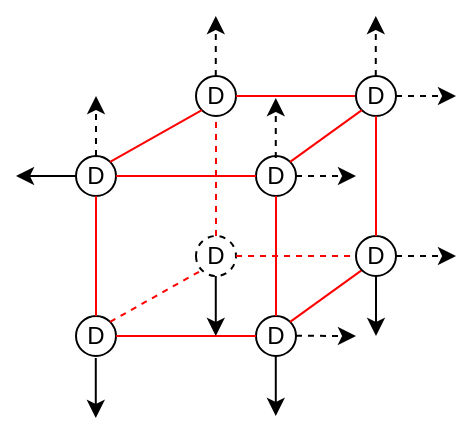 <mxfile version="24.0.2" type="github">
  <diagram name="Page-1" id="laaqa9r8Z81pmCjMjn5d">
    <mxGraphModel dx="282" dy="-944" grid="1" gridSize="10" guides="1" tooltips="1" connect="1" arrows="1" fold="1" page="1" pageScale="1" pageWidth="850" pageHeight="1100" math="0" shadow="0">
      <root>
        <mxCell id="0" />
        <mxCell id="1" parent="0" />
        <mxCell id="p7YxxRicqZeljFZkp7yE-1" value="D" style="ellipse;whiteSpace=wrap;html=1;aspect=fixed;flipH=1;" vertex="1" parent="1">
          <mxGeometry x="230" y="1550" width="20" height="20" as="geometry" />
        </mxCell>
        <mxCell id="p7YxxRicqZeljFZkp7yE-2" value="D" style="ellipse;whiteSpace=wrap;html=1;aspect=fixed;fontColor=#000000;flipH=1;" vertex="1" parent="1">
          <mxGeometry x="320" y="1550" width="20" height="20" as="geometry" />
        </mxCell>
        <mxCell id="p7YxxRicqZeljFZkp7yE-3" value="D" style="ellipse;whiteSpace=wrap;html=1;aspect=fixed;fontColor=#000000;flipH=1;" vertex="1" parent="1">
          <mxGeometry x="230" y="1630" width="20" height="20" as="geometry" />
        </mxCell>
        <mxCell id="p7YxxRicqZeljFZkp7yE-4" value="D" style="ellipse;whiteSpace=wrap;html=1;aspect=fixed;fontColor=#000000;flipH=1;" vertex="1" parent="1">
          <mxGeometry x="320" y="1630" width="20" height="20" as="geometry" />
        </mxCell>
        <mxCell id="p7YxxRicqZeljFZkp7yE-5" value="D" style="ellipse;whiteSpace=wrap;html=1;aspect=fixed;fontColor=#000000;flipH=1;" vertex="1" parent="1">
          <mxGeometry x="290" y="1510" width="20" height="20" as="geometry" />
        </mxCell>
        <mxCell id="p7YxxRicqZeljFZkp7yE-6" value="D" style="ellipse;whiteSpace=wrap;html=1;aspect=fixed;fontColor=#000000;flipH=1;dashed=1;" vertex="1" parent="1">
          <mxGeometry x="290" y="1590" width="20" height="20" as="geometry" />
        </mxCell>
        <mxCell id="p7YxxRicqZeljFZkp7yE-7" value="" style="endArrow=none;html=1;rounded=0;entryX=0.5;entryY=1;entryDx=0;entryDy=0;exitX=0.5;exitY=0;exitDx=0;exitDy=0;strokeColor=#FF0000;fontStyle=1" edge="1" parent="1" source="p7YxxRicqZeljFZkp7yE-3" target="p7YxxRicqZeljFZkp7yE-1">
          <mxGeometry width="50" height="50" relative="1" as="geometry">
            <mxPoint x="170" y="1651" as="sourcePoint" />
            <mxPoint x="220" y="1601" as="targetPoint" />
          </mxGeometry>
        </mxCell>
        <mxCell id="p7YxxRicqZeljFZkp7yE-8" value="" style="endArrow=none;html=1;rounded=0;entryX=0;entryY=0.5;entryDx=0;entryDy=0;exitX=1;exitY=0.5;exitDx=0;exitDy=0;strokeColor=#FF0000;" edge="1" parent="1" source="p7YxxRicqZeljFZkp7yE-3" target="p7YxxRicqZeljFZkp7yE-4">
          <mxGeometry width="50" height="50" relative="1" as="geometry">
            <mxPoint x="260" y="1651" as="sourcePoint" />
            <mxPoint x="250" y="1601" as="targetPoint" />
          </mxGeometry>
        </mxCell>
        <mxCell id="p7YxxRicqZeljFZkp7yE-9" value="" style="endArrow=none;html=1;rounded=0;entryX=0.5;entryY=1;entryDx=0;entryDy=0;exitX=0.5;exitY=0;exitDx=0;exitDy=0;strokeColor=#FF0000;" edge="1" parent="1" source="p7YxxRicqZeljFZkp7yE-4" target="p7YxxRicqZeljFZkp7yE-2">
          <mxGeometry width="50" height="50" relative="1" as="geometry">
            <mxPoint x="260" y="1651" as="sourcePoint" />
            <mxPoint x="260" y="1611" as="targetPoint" />
          </mxGeometry>
        </mxCell>
        <mxCell id="p7YxxRicqZeljFZkp7yE-10" value="" style="endArrow=none;html=1;rounded=0;entryX=0;entryY=0.5;entryDx=0;entryDy=0;exitX=1;exitY=0.5;exitDx=0;exitDy=0;strokeColor=#FF0000;" edge="1" parent="1" source="p7YxxRicqZeljFZkp7yE-1" target="p7YxxRicqZeljFZkp7yE-2">
          <mxGeometry width="50" height="50" relative="1" as="geometry">
            <mxPoint x="270" y="1661" as="sourcePoint" />
            <mxPoint x="270" y="1621" as="targetPoint" />
          </mxGeometry>
        </mxCell>
        <mxCell id="p7YxxRicqZeljFZkp7yE-11" value="" style="endArrow=none;html=1;rounded=0;entryX=0;entryY=1;entryDx=0;entryDy=0;exitX=1;exitY=0;exitDx=0;exitDy=0;strokeColor=#FF0000;" edge="1" parent="1" source="p7YxxRicqZeljFZkp7yE-1" target="p7YxxRicqZeljFZkp7yE-5">
          <mxGeometry width="50" height="50" relative="1" as="geometry">
            <mxPoint x="280" y="1671" as="sourcePoint" />
            <mxPoint x="280" y="1631" as="targetPoint" />
          </mxGeometry>
        </mxCell>
        <mxCell id="p7YxxRicqZeljFZkp7yE-13" value="" style="endArrow=none;html=1;rounded=0;exitX=1;exitY=0.5;exitDx=0;exitDy=0;strokeColor=#FF0000;entryX=0;entryY=0.5;entryDx=0;entryDy=0;" edge="1" parent="1" source="p7YxxRicqZeljFZkp7yE-5" target="p7YxxRicqZeljFZkp7yE-21">
          <mxGeometry width="50" height="50" relative="1" as="geometry">
            <mxPoint x="300" y="1691" as="sourcePoint" />
            <mxPoint x="360" y="1520" as="targetPoint" />
          </mxGeometry>
        </mxCell>
        <mxCell id="p7YxxRicqZeljFZkp7yE-15" value="" style="endArrow=none;html=1;rounded=0;entryX=0;entryY=1;entryDx=0;entryDy=0;exitX=1;exitY=0;exitDx=0;exitDy=0;strokeColor=#FF0000;" edge="1" parent="1" source="p7YxxRicqZeljFZkp7yE-4" target="p7YxxRicqZeljFZkp7yE-20">
          <mxGeometry width="50" height="50" relative="1" as="geometry">
            <mxPoint x="320" y="1711" as="sourcePoint" />
            <mxPoint x="330" y="1618" as="targetPoint" />
          </mxGeometry>
        </mxCell>
        <mxCell id="p7YxxRicqZeljFZkp7yE-16" value="" style="endArrow=none;html=1;rounded=0;entryX=0;entryY=1;entryDx=0;entryDy=0;exitX=1;exitY=0;exitDx=0;exitDy=0;strokeColor=#FF0000;dashed=1;" edge="1" parent="1" source="p7YxxRicqZeljFZkp7yE-3" target="p7YxxRicqZeljFZkp7yE-6">
          <mxGeometry width="50" height="50" relative="1" as="geometry">
            <mxPoint x="330" y="1721" as="sourcePoint" />
            <mxPoint x="330" y="1681" as="targetPoint" />
          </mxGeometry>
        </mxCell>
        <mxCell id="p7YxxRicqZeljFZkp7yE-17" value="" style="endArrow=none;html=1;rounded=0;entryX=0;entryY=0.5;entryDx=0;entryDy=0;exitX=1;exitY=0.5;exitDx=0;exitDy=0;dashed=1;strokeColor=#FF0000;" edge="1" parent="1" source="p7YxxRicqZeljFZkp7yE-6" target="p7YxxRicqZeljFZkp7yE-20">
          <mxGeometry width="50" height="50" relative="1" as="geometry">
            <mxPoint x="340" y="1731" as="sourcePoint" />
            <mxPoint x="327" y="1611" as="targetPoint" />
          </mxGeometry>
        </mxCell>
        <mxCell id="p7YxxRicqZeljFZkp7yE-18" value="" style="endArrow=none;html=1;rounded=0;entryX=0.5;entryY=1;entryDx=0;entryDy=0;exitX=0.5;exitY=0;exitDx=0;exitDy=0;strokeColor=#FF0000;dashed=1;" edge="1" parent="1" source="p7YxxRicqZeljFZkp7yE-6" target="p7YxxRicqZeljFZkp7yE-5">
          <mxGeometry width="50" height="50" relative="1" as="geometry">
            <mxPoint x="350" y="1741" as="sourcePoint" />
            <mxPoint x="350" y="1701" as="targetPoint" />
          </mxGeometry>
        </mxCell>
        <mxCell id="p7YxxRicqZeljFZkp7yE-20" value="D" style="ellipse;whiteSpace=wrap;html=1;aspect=fixed;fontColor=#000000;flipH=1;" vertex="1" parent="1">
          <mxGeometry x="370" y="1590" width="20" height="20" as="geometry" />
        </mxCell>
        <mxCell id="p7YxxRicqZeljFZkp7yE-21" value="D" style="ellipse;whiteSpace=wrap;html=1;aspect=fixed;fontColor=#000000;flipH=1;" vertex="1" parent="1">
          <mxGeometry x="370" y="1510" width="20" height="20" as="geometry" />
        </mxCell>
        <mxCell id="p7YxxRicqZeljFZkp7yE-22" value="" style="endArrow=none;html=1;rounded=0;entryX=0.5;entryY=1;entryDx=0;entryDy=0;exitX=0.5;exitY=0;exitDx=0;exitDy=0;strokeColor=#FF0000;" edge="1" parent="1" source="p7YxxRicqZeljFZkp7yE-20" target="p7YxxRicqZeljFZkp7yE-21">
          <mxGeometry width="50" height="50" relative="1" as="geometry">
            <mxPoint x="330" y="1640" as="sourcePoint" />
            <mxPoint x="330" y="1581" as="targetPoint" />
          </mxGeometry>
        </mxCell>
        <mxCell id="p7YxxRicqZeljFZkp7yE-23" value="" style="endArrow=none;html=1;rounded=0;entryX=0;entryY=1;entryDx=0;entryDy=0;exitX=1;exitY=0;exitDx=0;exitDy=0;strokeColor=#FF0000;" edge="1" parent="1" source="p7YxxRicqZeljFZkp7yE-2" target="p7YxxRicqZeljFZkp7yE-21">
          <mxGeometry width="50" height="50" relative="1" as="geometry">
            <mxPoint x="330" y="1640" as="sourcePoint" />
            <mxPoint x="330" y="1581" as="targetPoint" />
          </mxGeometry>
        </mxCell>
        <mxCell id="p7YxxRicqZeljFZkp7yE-25" value="" style="endArrow=classic;html=1;rounded=0;exitX=1;exitY=0.5;exitDx=0;exitDy=0;dashed=1;" edge="1" parent="1" source="p7YxxRicqZeljFZkp7yE-20">
          <mxGeometry width="50" height="50" relative="1" as="geometry">
            <mxPoint x="280" y="1550" as="sourcePoint" />
            <mxPoint x="420" y="1600" as="targetPoint" />
          </mxGeometry>
        </mxCell>
        <mxCell id="p7YxxRicqZeljFZkp7yE-26" value="" style="endArrow=classic;html=1;rounded=0;dashed=1;" edge="1" parent="1">
          <mxGeometry width="50" height="50" relative="1" as="geometry">
            <mxPoint x="390.0" y="1520" as="sourcePoint" />
            <mxPoint x="420" y="1520" as="targetPoint" />
          </mxGeometry>
        </mxCell>
        <mxCell id="p7YxxRicqZeljFZkp7yE-27" value="" style="endArrow=classic;html=1;rounded=0;exitX=0.5;exitY=1;exitDx=0;exitDy=0;" edge="1" parent="1" source="p7YxxRicqZeljFZkp7yE-20">
          <mxGeometry width="50" height="50" relative="1" as="geometry">
            <mxPoint x="380" y="1620" as="sourcePoint" />
            <mxPoint x="380" y="1640" as="targetPoint" />
          </mxGeometry>
        </mxCell>
        <mxCell id="p7YxxRicqZeljFZkp7yE-28" value="" style="endArrow=classic;html=1;rounded=0;exitX=0.5;exitY=1;exitDx=0;exitDy=0;" edge="1" parent="1">
          <mxGeometry width="50" height="50" relative="1" as="geometry">
            <mxPoint x="329.89" y="1650" as="sourcePoint" />
            <mxPoint x="329.89" y="1680" as="targetPoint" />
          </mxGeometry>
        </mxCell>
        <mxCell id="p7YxxRicqZeljFZkp7yE-29" value="" style="endArrow=classic;html=1;rounded=0;exitX=0.5;exitY=1;exitDx=0;exitDy=0;" edge="1" parent="1">
          <mxGeometry width="50" height="50" relative="1" as="geometry">
            <mxPoint x="239.89" y="1651" as="sourcePoint" />
            <mxPoint x="239.89" y="1681" as="targetPoint" />
          </mxGeometry>
        </mxCell>
        <mxCell id="p7YxxRicqZeljFZkp7yE-30" value="" style="endArrow=classic;html=1;rounded=0;dashed=1;" edge="1" parent="1">
          <mxGeometry width="50" height="50" relative="1" as="geometry">
            <mxPoint x="340" y="1560" as="sourcePoint" />
            <mxPoint x="370" y="1560" as="targetPoint" />
          </mxGeometry>
        </mxCell>
        <mxCell id="p7YxxRicqZeljFZkp7yE-31" value="" style="endArrow=classic;html=1;rounded=0;exitX=1;exitY=0.5;exitDx=0;exitDy=0;dashed=1;" edge="1" parent="1">
          <mxGeometry width="50" height="50" relative="1" as="geometry">
            <mxPoint x="340" y="1639.89" as="sourcePoint" />
            <mxPoint x="370" y="1640" as="targetPoint" />
          </mxGeometry>
        </mxCell>
        <mxCell id="p7YxxRicqZeljFZkp7yE-32" value="" style="endArrow=classic;html=1;rounded=0;dashed=1;" edge="1" parent="1">
          <mxGeometry width="50" height="50" relative="1" as="geometry">
            <mxPoint x="240" y="1550" as="sourcePoint" />
            <mxPoint x="240" y="1520" as="targetPoint" />
          </mxGeometry>
        </mxCell>
        <mxCell id="p7YxxRicqZeljFZkp7yE-33" value="" style="endArrow=classic;html=1;rounded=0;dashed=1;" edge="1" parent="1">
          <mxGeometry width="50" height="50" relative="1" as="geometry">
            <mxPoint x="299.89" y="1510" as="sourcePoint" />
            <mxPoint x="299.89" y="1480" as="targetPoint" />
          </mxGeometry>
        </mxCell>
        <mxCell id="p7YxxRicqZeljFZkp7yE-34" value="" style="endArrow=classic;html=1;rounded=0;dashed=1;" edge="1" parent="1">
          <mxGeometry width="50" height="50" relative="1" as="geometry">
            <mxPoint x="379.89" y="1510" as="sourcePoint" />
            <mxPoint x="379.89" y="1480" as="targetPoint" />
          </mxGeometry>
        </mxCell>
        <mxCell id="p7YxxRicqZeljFZkp7yE-35" value="" style="endArrow=classic;html=1;rounded=0;dashed=1;" edge="1" parent="1">
          <mxGeometry width="50" height="50" relative="1" as="geometry">
            <mxPoint x="329.89" y="1551" as="sourcePoint" />
            <mxPoint x="329.89" y="1521" as="targetPoint" />
          </mxGeometry>
        </mxCell>
        <mxCell id="p7YxxRicqZeljFZkp7yE-36" value="" style="endArrow=classic;html=1;rounded=0;exitX=0.5;exitY=1;exitDx=0;exitDy=0;" edge="1" parent="1">
          <mxGeometry width="50" height="50" relative="1" as="geometry">
            <mxPoint x="299.89" y="1610" as="sourcePoint" />
            <mxPoint x="299.89" y="1640" as="targetPoint" />
          </mxGeometry>
        </mxCell>
        <mxCell id="p7YxxRicqZeljFZkp7yE-37" value="" style="endArrow=classic;html=1;rounded=0;exitX=0;exitY=0.5;exitDx=0;exitDy=0;" edge="1" parent="1" source="p7YxxRicqZeljFZkp7yE-1">
          <mxGeometry width="50" height="50" relative="1" as="geometry">
            <mxPoint x="249.89" y="1661" as="sourcePoint" />
            <mxPoint x="200" y="1560" as="targetPoint" />
          </mxGeometry>
        </mxCell>
      </root>
    </mxGraphModel>
  </diagram>
</mxfile>
